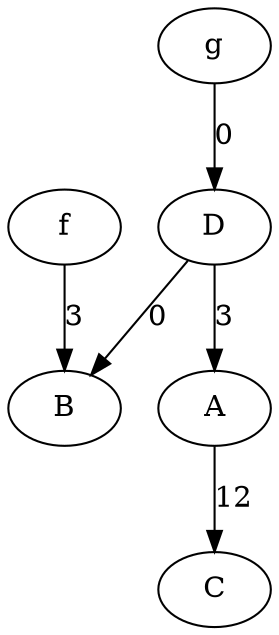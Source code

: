 digraph ll {
A B C D f g 	A->C[label="12"];
	D->A[label="3"];
	D->B[label="0"];
	f->B[label="3"];
	g->D[label="0"];

}